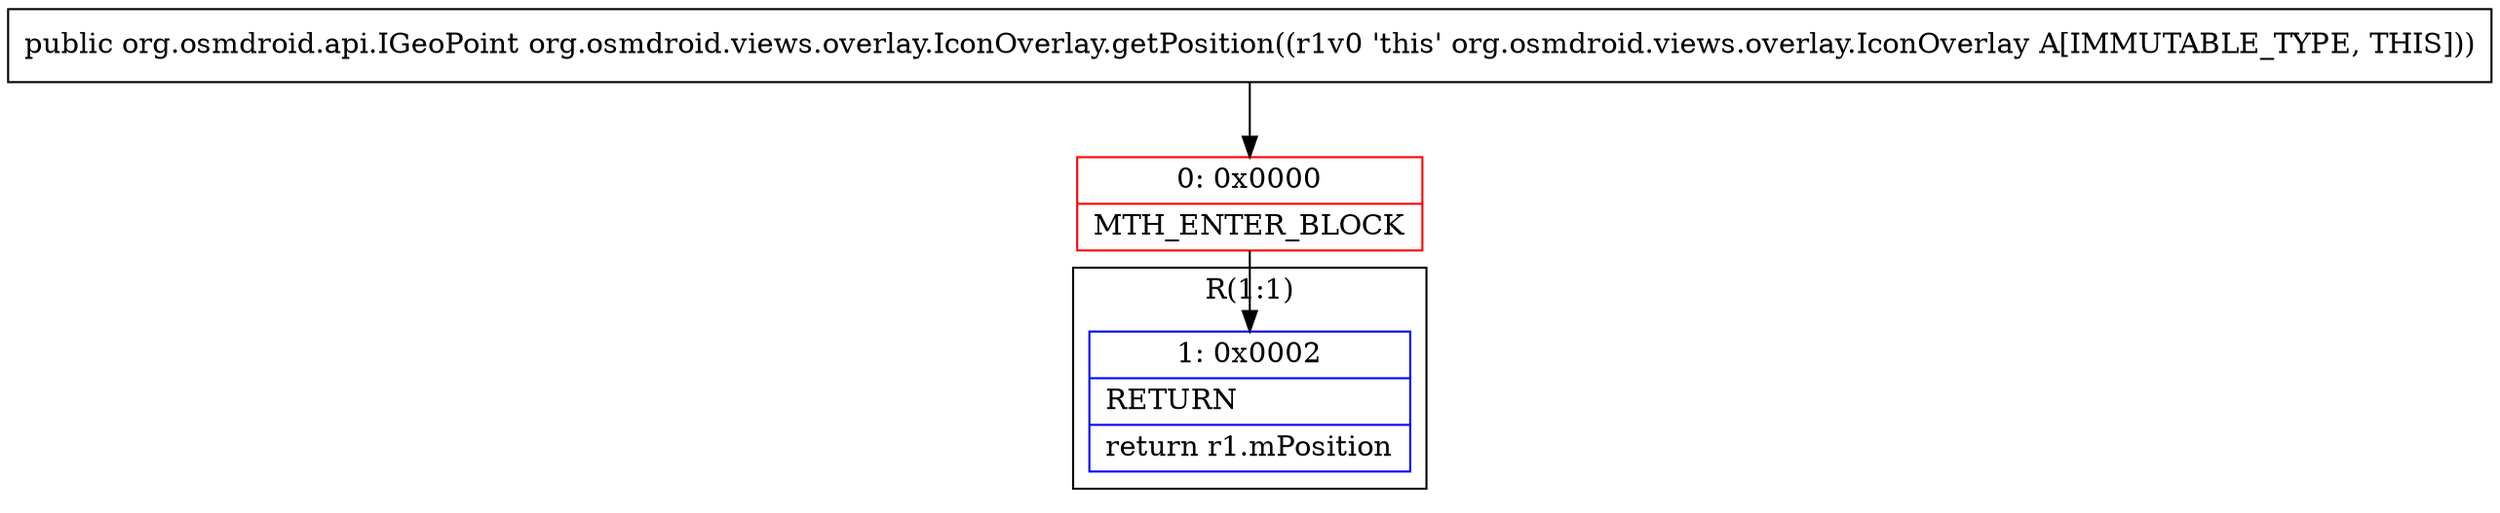 digraph "CFG fororg.osmdroid.views.overlay.IconOverlay.getPosition()Lorg\/osmdroid\/api\/IGeoPoint;" {
subgraph cluster_Region_2086991940 {
label = "R(1:1)";
node [shape=record,color=blue];
Node_1 [shape=record,label="{1\:\ 0x0002|RETURN\l|return r1.mPosition\l}"];
}
Node_0 [shape=record,color=red,label="{0\:\ 0x0000|MTH_ENTER_BLOCK\l}"];
MethodNode[shape=record,label="{public org.osmdroid.api.IGeoPoint org.osmdroid.views.overlay.IconOverlay.getPosition((r1v0 'this' org.osmdroid.views.overlay.IconOverlay A[IMMUTABLE_TYPE, THIS])) }"];
MethodNode -> Node_0;
Node_0 -> Node_1;
}

